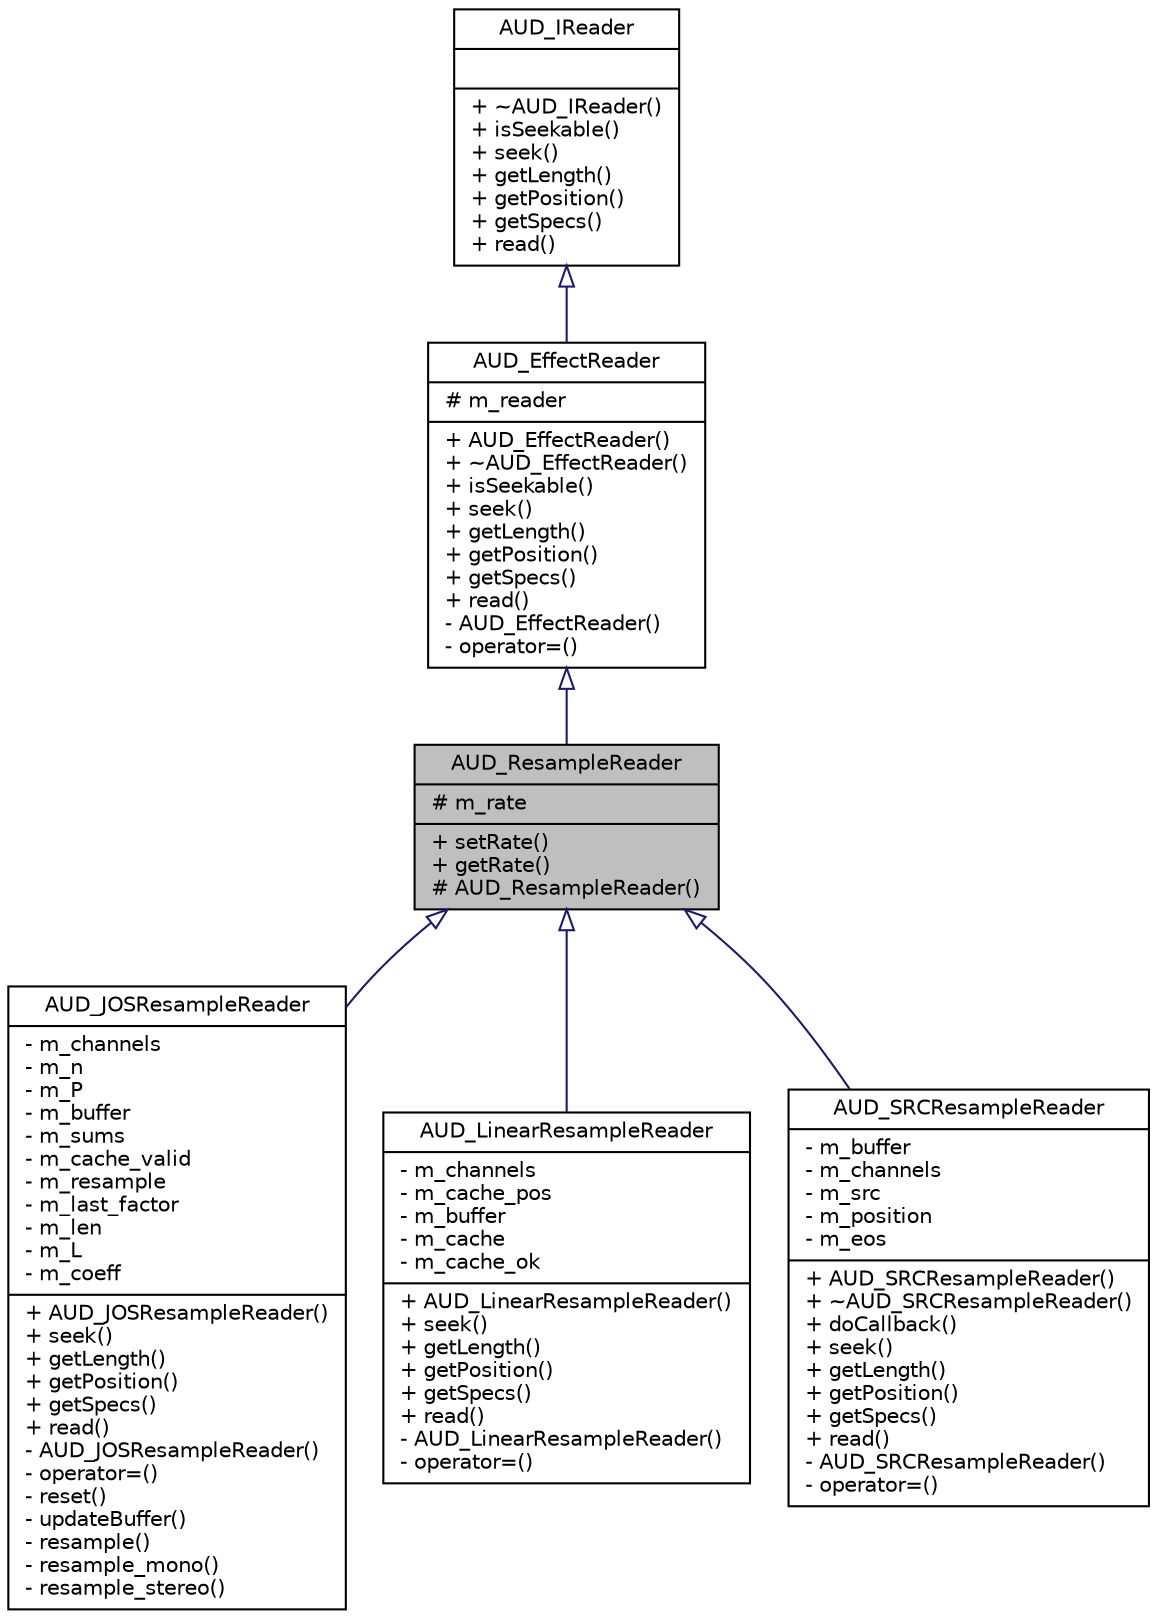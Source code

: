 digraph G
{
  edge [fontname="Helvetica",fontsize="10",labelfontname="Helvetica",labelfontsize="10"];
  node [fontname="Helvetica",fontsize="10",shape=record];
  Node1 [label="{AUD_ResampleReader\n|# m_rate\l|+ setRate()\l+ getRate()\l# AUD_ResampleReader()\l}",height=0.2,width=0.4,color="black", fillcolor="grey75", style="filled" fontcolor="black"];
  Node2 -> Node1 [dir=back,color="midnightblue",fontsize="10",style="solid",arrowtail="empty",fontname="Helvetica"];
  Node2 [label="{AUD_EffectReader\n|# m_reader\l|+ AUD_EffectReader()\l+ ~AUD_EffectReader()\l+ isSeekable()\l+ seek()\l+ getLength()\l+ getPosition()\l+ getSpecs()\l+ read()\l- AUD_EffectReader()\l- operator=()\l}",height=0.2,width=0.4,color="black", fillcolor="white", style="filled",URL="$db/d5c/classAUD__EffectReader.html"];
  Node3 -> Node2 [dir=back,color="midnightblue",fontsize="10",style="solid",arrowtail="empty",fontname="Helvetica"];
  Node3 [label="{AUD_IReader\n||+ ~AUD_IReader()\l+ isSeekable()\l+ seek()\l+ getLength()\l+ getPosition()\l+ getSpecs()\l+ read()\l}",height=0.2,width=0.4,color="black", fillcolor="white", style="filled",URL="$db/d2b/classAUD__IReader.html"];
  Node1 -> Node4 [dir=back,color="midnightblue",fontsize="10",style="solid",arrowtail="empty",fontname="Helvetica"];
  Node4 [label="{AUD_JOSResampleReader\n|- m_channels\l- m_n\l- m_P\l- m_buffer\l- m_sums\l- m_cache_valid\l- m_resample\l- m_last_factor\l- m_len\l- m_L\l- m_coeff\l|+ AUD_JOSResampleReader()\l+ seek()\l+ getLength()\l+ getPosition()\l+ getSpecs()\l+ read()\l- AUD_JOSResampleReader()\l- operator=()\l- reset()\l- updateBuffer()\l- resample()\l- resample_mono()\l- resample_stereo()\l}",height=0.2,width=0.4,color="black", fillcolor="white", style="filled",URL="$de/dc6/classAUD__JOSResampleReader.html"];
  Node1 -> Node5 [dir=back,color="midnightblue",fontsize="10",style="solid",arrowtail="empty",fontname="Helvetica"];
  Node5 [label="{AUD_LinearResampleReader\n|- m_channels\l- m_cache_pos\l- m_buffer\l- m_cache\l- m_cache_ok\l|+ AUD_LinearResampleReader()\l+ seek()\l+ getLength()\l+ getPosition()\l+ getSpecs()\l+ read()\l- AUD_LinearResampleReader()\l- operator=()\l}",height=0.2,width=0.4,color="black", fillcolor="white", style="filled",URL="$df/d98/classAUD__LinearResampleReader.html"];
  Node1 -> Node6 [dir=back,color="midnightblue",fontsize="10",style="solid",arrowtail="empty",fontname="Helvetica"];
  Node6 [label="{AUD_SRCResampleReader\n|- m_buffer\l- m_channels\l- m_src\l- m_position\l- m_eos\l|+ AUD_SRCResampleReader()\l+ ~AUD_SRCResampleReader()\l+ doCallback()\l+ seek()\l+ getLength()\l+ getPosition()\l+ getSpecs()\l+ read()\l- AUD_SRCResampleReader()\l- operator=()\l}",height=0.2,width=0.4,color="black", fillcolor="white", style="filled",URL="$db/d5e/classAUD__SRCResampleReader.html"];
}
